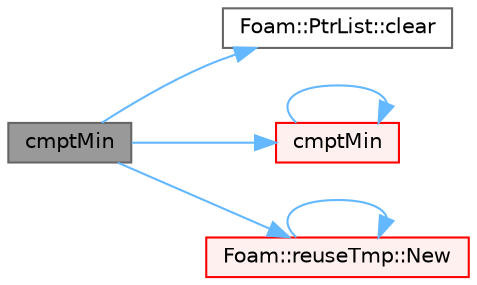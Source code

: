 digraph "cmptMin"
{
 // LATEX_PDF_SIZE
  bgcolor="transparent";
  edge [fontname=Helvetica,fontsize=10,labelfontname=Helvetica,labelfontsize=10];
  node [fontname=Helvetica,fontsize=10,shape=box,height=0.2,width=0.4];
  rankdir="LR";
  Node1 [id="Node000001",label="cmptMin",height=0.2,width=0.4,color="gray40", fillcolor="grey60", style="filled", fontcolor="black",tooltip=" "];
  Node1 -> Node2 [id="edge1_Node000001_Node000002",color="steelblue1",style="solid",tooltip=" "];
  Node2 [id="Node000002",label="Foam::PtrList::clear",height=0.2,width=0.4,color="grey40", fillcolor="white", style="filled",URL="$classFoam_1_1PtrList.html#ac8bb3912a3ce86b15842e79d0b421204",tooltip=" "];
  Node1 -> Node3 [id="edge2_Node000001_Node000003",color="steelblue1",style="solid",tooltip=" "];
  Node3 [id="Node000003",label="cmptMin",height=0.2,width=0.4,color="red", fillcolor="#FFF0F0", style="filled",URL="$namespaceFoam.html#a4b2a4d10cca98cdf1b0f9667b5d8d556",tooltip=" "];
  Node3 -> Node3 [id="edge3_Node000003_Node000003",color="steelblue1",style="solid",tooltip=" "];
  Node1 -> Node5 [id="edge4_Node000001_Node000005",color="steelblue1",style="solid",tooltip=" "];
  Node5 [id="Node000005",label="Foam::reuseTmp::New",height=0.2,width=0.4,color="red", fillcolor="#FFF0F0", style="filled",URL="$structFoam_1_1reuseTmp.html#a9cc5ae7b0009f8670b19b4c4275454d9",tooltip=" "];
  Node5 -> Node5 [id="edge5_Node000005_Node000005",color="steelblue1",style="solid",tooltip=" "];
}
